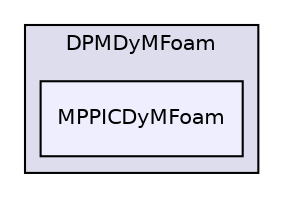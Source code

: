 digraph "applications/solvers/lagrangian/DPMFoam/DPMDyMFoam/MPPICDyMFoam" {
  bgcolor=transparent;
  compound=true
  node [ fontsize="10", fontname="Helvetica"];
  edge [ labelfontsize="10", labelfontname="Helvetica"];
  subgraph clusterdir_00dbf660b4368c0590220dae62afad00 {
    graph [ bgcolor="#ddddee", pencolor="black", label="DPMDyMFoam" fontname="Helvetica", fontsize="10", URL="dir_00dbf660b4368c0590220dae62afad00.html"]
  dir_79dfb66d27224f3c73e8634061951fa3 [shape=box, label="MPPICDyMFoam", style="filled", fillcolor="#eeeeff", pencolor="black", URL="dir_79dfb66d27224f3c73e8634061951fa3.html"];
  }
}
